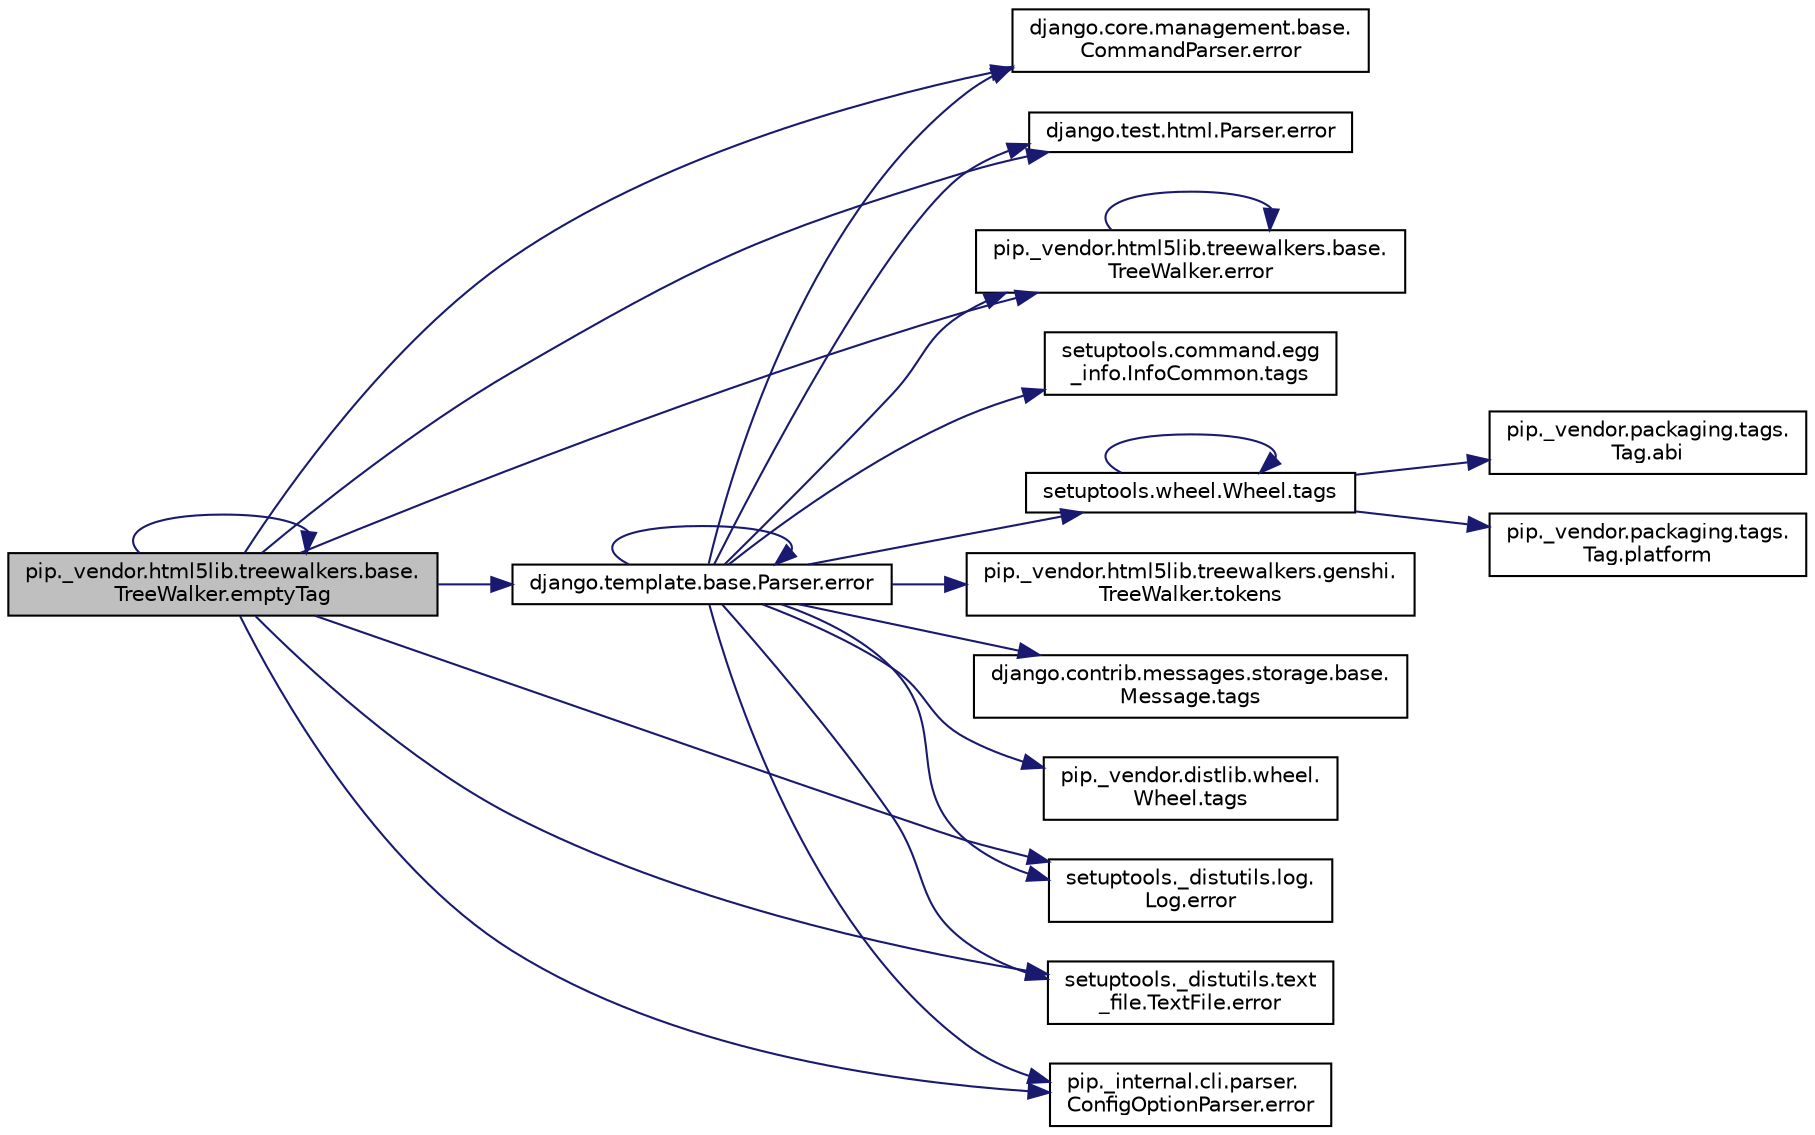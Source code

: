 digraph "pip._vendor.html5lib.treewalkers.base.TreeWalker.emptyTag"
{
 // LATEX_PDF_SIZE
  edge [fontname="Helvetica",fontsize="10",labelfontname="Helvetica",labelfontsize="10"];
  node [fontname="Helvetica",fontsize="10",shape=record];
  rankdir="LR";
  Node1 [label="pip._vendor.html5lib.treewalkers.base.\lTreeWalker.emptyTag",height=0.2,width=0.4,color="black", fillcolor="grey75", style="filled", fontcolor="black",tooltip=" "];
  Node1 -> Node1 [color="midnightblue",fontsize="10",style="solid",fontname="Helvetica"];
  Node1 -> Node2 [color="midnightblue",fontsize="10",style="solid",fontname="Helvetica"];
  Node2 [label="django.core.management.base.\lCommandParser.error",height=0.2,width=0.4,color="black", fillcolor="white", style="filled",URL="$d6/d12/classdjango_1_1core_1_1management_1_1base_1_1_command_parser.html#ae0413f6b908f5b42b59bd2a592a88744",tooltip=" "];
  Node1 -> Node3 [color="midnightblue",fontsize="10",style="solid",fontname="Helvetica"];
  Node3 [label="django.test.html.Parser.error",height=0.2,width=0.4,color="black", fillcolor="white", style="filled",URL="$df/d63/classdjango_1_1test_1_1html_1_1_parser.html#ad5bc38bd6dccb70353068114cc818ed9",tooltip=" "];
  Node1 -> Node4 [color="midnightblue",fontsize="10",style="solid",fontname="Helvetica"];
  Node4 [label="pip._vendor.html5lib.treewalkers.base.\lTreeWalker.error",height=0.2,width=0.4,color="black", fillcolor="white", style="filled",URL="$d5/de6/classpip_1_1__vendor_1_1html5lib_1_1treewalkers_1_1base_1_1_tree_walker.html#aed90492e5fc3449c9530531238aad993",tooltip=" "];
  Node4 -> Node4 [color="midnightblue",fontsize="10",style="solid",fontname="Helvetica"];
  Node1 -> Node5 [color="midnightblue",fontsize="10",style="solid",fontname="Helvetica"];
  Node5 [label="setuptools._distutils.log.\lLog.error",height=0.2,width=0.4,color="black", fillcolor="white", style="filled",URL="$d8/d63/classsetuptools_1_1__distutils_1_1log_1_1_log.html#a8bbe39c72001d159dce9bc6e9825cf96",tooltip=" "];
  Node1 -> Node6 [color="midnightblue",fontsize="10",style="solid",fontname="Helvetica"];
  Node6 [label="setuptools._distutils.text\l_file.TextFile.error",height=0.2,width=0.4,color="black", fillcolor="white", style="filled",URL="$da/d41/classsetuptools_1_1__distutils_1_1text__file_1_1_text_file.html#a95a459186291d0c601cd02a17e219da8",tooltip=" "];
  Node1 -> Node7 [color="midnightblue",fontsize="10",style="solid",fontname="Helvetica"];
  Node7 [label="pip._internal.cli.parser.\lConfigOptionParser.error",height=0.2,width=0.4,color="black", fillcolor="white", style="filled",URL="$d5/da5/classpip_1_1__internal_1_1cli_1_1parser_1_1_config_option_parser.html#a7f476706a72ac9c0f9862fff54f800b6",tooltip=" "];
  Node1 -> Node8 [color="midnightblue",fontsize="10",style="solid",fontname="Helvetica"];
  Node8 [label="django.template.base.Parser.error",height=0.2,width=0.4,color="black", fillcolor="white", style="filled",URL="$da/d80/classdjango_1_1template_1_1base_1_1_parser.html#a5567faf9808dd3ccdaa9cde41b78fe14",tooltip=" "];
  Node8 -> Node2 [color="midnightblue",fontsize="10",style="solid",fontname="Helvetica"];
  Node8 -> Node3 [color="midnightblue",fontsize="10",style="solid",fontname="Helvetica"];
  Node8 -> Node8 [color="midnightblue",fontsize="10",style="solid",fontname="Helvetica"];
  Node8 -> Node4 [color="midnightblue",fontsize="10",style="solid",fontname="Helvetica"];
  Node8 -> Node5 [color="midnightblue",fontsize="10",style="solid",fontname="Helvetica"];
  Node8 -> Node6 [color="midnightblue",fontsize="10",style="solid",fontname="Helvetica"];
  Node8 -> Node7 [color="midnightblue",fontsize="10",style="solid",fontname="Helvetica"];
  Node8 -> Node9 [color="midnightblue",fontsize="10",style="solid",fontname="Helvetica"];
  Node9 [label="django.contrib.messages.storage.base.\lMessage.tags",height=0.2,width=0.4,color="black", fillcolor="white", style="filled",URL="$d3/dce/classdjango_1_1contrib_1_1messages_1_1storage_1_1base_1_1_message.html#a0344c002f41f32cd9f4362b75fd4ca4f",tooltip=" "];
  Node8 -> Node10 [color="midnightblue",fontsize="10",style="solid",fontname="Helvetica"];
  Node10 [label="pip._vendor.distlib.wheel.\lWheel.tags",height=0.2,width=0.4,color="black", fillcolor="white", style="filled",URL="$d1/d0b/classpip_1_1__vendor_1_1distlib_1_1wheel_1_1_wheel.html#a02d69461124ef17ab7d4fc8e26d46ee5",tooltip=" "];
  Node8 -> Node11 [color="midnightblue",fontsize="10",style="solid",fontname="Helvetica"];
  Node11 [label="setuptools.command.egg\l_info.InfoCommon.tags",height=0.2,width=0.4,color="black", fillcolor="white", style="filled",URL="$d5/dfc/classsetuptools_1_1command_1_1egg__info_1_1_info_common.html#a9d01045a03a1438d0f9e9e88855fbca0",tooltip=" "];
  Node8 -> Node12 [color="midnightblue",fontsize="10",style="solid",fontname="Helvetica"];
  Node12 [label="setuptools.wheel.Wheel.tags",height=0.2,width=0.4,color="black", fillcolor="white", style="filled",URL="$d8/de5/classsetuptools_1_1wheel_1_1_wheel.html#a2d24e91430aebfbbafa099eaeb00a5f4",tooltip=" "];
  Node12 -> Node13 [color="midnightblue",fontsize="10",style="solid",fontname="Helvetica"];
  Node13 [label="pip._vendor.packaging.tags.\lTag.abi",height=0.2,width=0.4,color="black", fillcolor="white", style="filled",URL="$de/df3/classpip_1_1__vendor_1_1packaging_1_1tags_1_1_tag.html#a776ff442e7c80cf8c8f724f6228c5245",tooltip=" "];
  Node12 -> Node14 [color="midnightblue",fontsize="10",style="solid",fontname="Helvetica"];
  Node14 [label="pip._vendor.packaging.tags.\lTag.platform",height=0.2,width=0.4,color="black", fillcolor="white", style="filled",URL="$de/df3/classpip_1_1__vendor_1_1packaging_1_1tags_1_1_tag.html#afce7b1c0d18c1a3dc15b6ed3d780d1b4",tooltip=" "];
  Node12 -> Node12 [color="midnightblue",fontsize="10",style="solid",fontname="Helvetica"];
  Node8 -> Node15 [color="midnightblue",fontsize="10",style="solid",fontname="Helvetica"];
  Node15 [label="pip._vendor.html5lib.treewalkers.genshi.\lTreeWalker.tokens",height=0.2,width=0.4,color="black", fillcolor="white", style="filled",URL="$db/d04/classpip_1_1__vendor_1_1html5lib_1_1treewalkers_1_1genshi_1_1_tree_walker.html#aaa7cd4013932d988edef6e126ab998a3",tooltip=" "];
}
